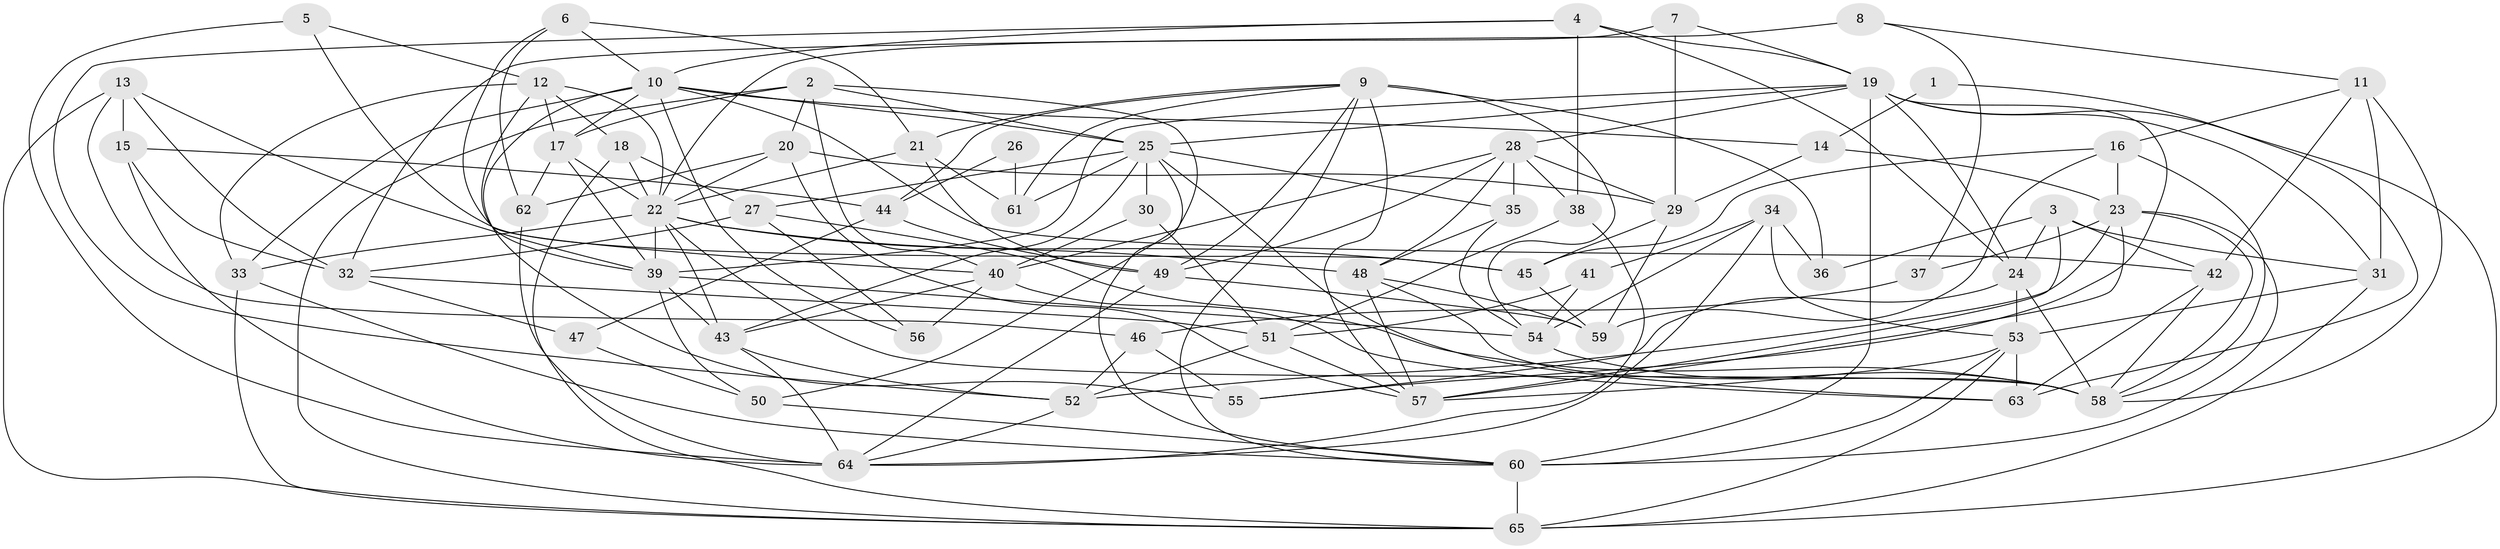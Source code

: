 // original degree distribution, {6: 0.09302325581395349, 2: 0.10852713178294573, 4: 0.3023255813953488, 3: 0.29457364341085274, 8: 0.023255813953488372, 5: 0.16279069767441862, 10: 0.007751937984496124, 7: 0.007751937984496124}
// Generated by graph-tools (version 1.1) at 2025/02/03/09/25 03:02:00]
// undirected, 65 vertices, 176 edges
graph export_dot {
graph [start="1"]
  node [color=gray90,style=filled];
  1;
  2;
  3;
  4;
  5;
  6;
  7;
  8;
  9;
  10;
  11;
  12;
  13;
  14;
  15;
  16;
  17;
  18;
  19;
  20;
  21;
  22;
  23;
  24;
  25;
  26;
  27;
  28;
  29;
  30;
  31;
  32;
  33;
  34;
  35;
  36;
  37;
  38;
  39;
  40;
  41;
  42;
  43;
  44;
  45;
  46;
  47;
  48;
  49;
  50;
  51;
  52;
  53;
  54;
  55;
  56;
  57;
  58;
  59;
  60;
  61;
  62;
  63;
  64;
  65;
  1 -- 14 [weight=1.0];
  1 -- 63 [weight=1.0];
  2 -- 17 [weight=1.0];
  2 -- 20 [weight=1.0];
  2 -- 25 [weight=1.0];
  2 -- 40 [weight=1.0];
  2 -- 50 [weight=1.0];
  2 -- 65 [weight=1.0];
  3 -- 24 [weight=1.0];
  3 -- 31 [weight=1.0];
  3 -- 36 [weight=1.0];
  3 -- 42 [weight=1.0];
  3 -- 57 [weight=1.0];
  4 -- 10 [weight=1.0];
  4 -- 19 [weight=1.0];
  4 -- 24 [weight=1.0];
  4 -- 38 [weight=1.0];
  4 -- 52 [weight=1.0];
  5 -- 12 [weight=1.0];
  5 -- 45 [weight=1.0];
  5 -- 64 [weight=1.0];
  6 -- 10 [weight=1.0];
  6 -- 21 [weight=1.0];
  6 -- 40 [weight=1.0];
  6 -- 62 [weight=1.0];
  7 -- 19 [weight=1.0];
  7 -- 22 [weight=1.0];
  7 -- 29 [weight=1.0];
  8 -- 11 [weight=1.0];
  8 -- 32 [weight=2.0];
  8 -- 37 [weight=1.0];
  9 -- 21 [weight=1.0];
  9 -- 36 [weight=1.0];
  9 -- 44 [weight=1.0];
  9 -- 49 [weight=1.0];
  9 -- 54 [weight=1.0];
  9 -- 57 [weight=1.0];
  9 -- 60 [weight=2.0];
  9 -- 61 [weight=1.0];
  10 -- 14 [weight=1.0];
  10 -- 17 [weight=1.0];
  10 -- 25 [weight=1.0];
  10 -- 33 [weight=1.0];
  10 -- 42 [weight=1.0];
  10 -- 55 [weight=1.0];
  10 -- 56 [weight=1.0];
  11 -- 16 [weight=1.0];
  11 -- 31 [weight=1.0];
  11 -- 42 [weight=1.0];
  11 -- 58 [weight=1.0];
  12 -- 17 [weight=1.0];
  12 -- 18 [weight=1.0];
  12 -- 22 [weight=1.0];
  12 -- 33 [weight=1.0];
  12 -- 39 [weight=1.0];
  13 -- 15 [weight=1.0];
  13 -- 32 [weight=1.0];
  13 -- 39 [weight=1.0];
  13 -- 46 [weight=1.0];
  13 -- 65 [weight=1.0];
  14 -- 23 [weight=1.0];
  14 -- 29 [weight=2.0];
  15 -- 32 [weight=1.0];
  15 -- 44 [weight=2.0];
  15 -- 64 [weight=1.0];
  16 -- 23 [weight=1.0];
  16 -- 45 [weight=1.0];
  16 -- 58 [weight=1.0];
  16 -- 59 [weight=1.0];
  17 -- 22 [weight=1.0];
  17 -- 39 [weight=1.0];
  17 -- 62 [weight=1.0];
  18 -- 22 [weight=1.0];
  18 -- 27 [weight=1.0];
  18 -- 65 [weight=1.0];
  19 -- 24 [weight=1.0];
  19 -- 25 [weight=1.0];
  19 -- 28 [weight=1.0];
  19 -- 31 [weight=1.0];
  19 -- 39 [weight=1.0];
  19 -- 55 [weight=1.0];
  19 -- 60 [weight=1.0];
  19 -- 65 [weight=1.0];
  20 -- 22 [weight=1.0];
  20 -- 29 [weight=1.0];
  20 -- 57 [weight=1.0];
  20 -- 62 [weight=1.0];
  21 -- 22 [weight=1.0];
  21 -- 49 [weight=1.0];
  21 -- 61 [weight=1.0];
  22 -- 33 [weight=1.0];
  22 -- 39 [weight=1.0];
  22 -- 43 [weight=1.0];
  22 -- 45 [weight=1.0];
  22 -- 48 [weight=1.0];
  22 -- 58 [weight=1.0];
  23 -- 37 [weight=1.0];
  23 -- 52 [weight=1.0];
  23 -- 57 [weight=1.0];
  23 -- 58 [weight=1.0];
  23 -- 60 [weight=1.0];
  24 -- 53 [weight=1.0];
  24 -- 55 [weight=1.0];
  24 -- 58 [weight=1.0];
  25 -- 27 [weight=1.0];
  25 -- 30 [weight=2.0];
  25 -- 35 [weight=1.0];
  25 -- 43 [weight=1.0];
  25 -- 60 [weight=1.0];
  25 -- 61 [weight=1.0];
  25 -- 63 [weight=1.0];
  26 -- 44 [weight=2.0];
  26 -- 61 [weight=2.0];
  27 -- 32 [weight=1.0];
  27 -- 56 [weight=1.0];
  27 -- 58 [weight=1.0];
  28 -- 29 [weight=1.0];
  28 -- 35 [weight=1.0];
  28 -- 38 [weight=1.0];
  28 -- 40 [weight=1.0];
  28 -- 48 [weight=1.0];
  28 -- 49 [weight=1.0];
  29 -- 45 [weight=1.0];
  29 -- 59 [weight=1.0];
  30 -- 40 [weight=1.0];
  30 -- 51 [weight=1.0];
  31 -- 53 [weight=1.0];
  31 -- 65 [weight=2.0];
  32 -- 47 [weight=1.0];
  32 -- 51 [weight=1.0];
  33 -- 60 [weight=1.0];
  33 -- 65 [weight=1.0];
  34 -- 36 [weight=1.0];
  34 -- 41 [weight=1.0];
  34 -- 53 [weight=1.0];
  34 -- 54 [weight=1.0];
  34 -- 64 [weight=1.0];
  35 -- 48 [weight=2.0];
  35 -- 54 [weight=2.0];
  37 -- 46 [weight=1.0];
  38 -- 51 [weight=1.0];
  38 -- 64 [weight=1.0];
  39 -- 43 [weight=1.0];
  39 -- 50 [weight=1.0];
  39 -- 54 [weight=1.0];
  40 -- 43 [weight=1.0];
  40 -- 56 [weight=2.0];
  40 -- 63 [weight=1.0];
  41 -- 51 [weight=2.0];
  41 -- 54 [weight=1.0];
  42 -- 58 [weight=1.0];
  42 -- 63 [weight=1.0];
  43 -- 52 [weight=1.0];
  43 -- 64 [weight=1.0];
  44 -- 47 [weight=1.0];
  44 -- 49 [weight=1.0];
  45 -- 59 [weight=1.0];
  46 -- 52 [weight=1.0];
  46 -- 55 [weight=2.0];
  47 -- 50 [weight=1.0];
  48 -- 57 [weight=1.0];
  48 -- 58 [weight=1.0];
  48 -- 59 [weight=1.0];
  49 -- 59 [weight=1.0];
  49 -- 64 [weight=1.0];
  50 -- 60 [weight=1.0];
  51 -- 52 [weight=1.0];
  51 -- 57 [weight=1.0];
  52 -- 64 [weight=1.0];
  53 -- 57 [weight=1.0];
  53 -- 60 [weight=3.0];
  53 -- 63 [weight=1.0];
  53 -- 65 [weight=1.0];
  54 -- 58 [weight=1.0];
  60 -- 65 [weight=2.0];
  62 -- 64 [weight=1.0];
}

